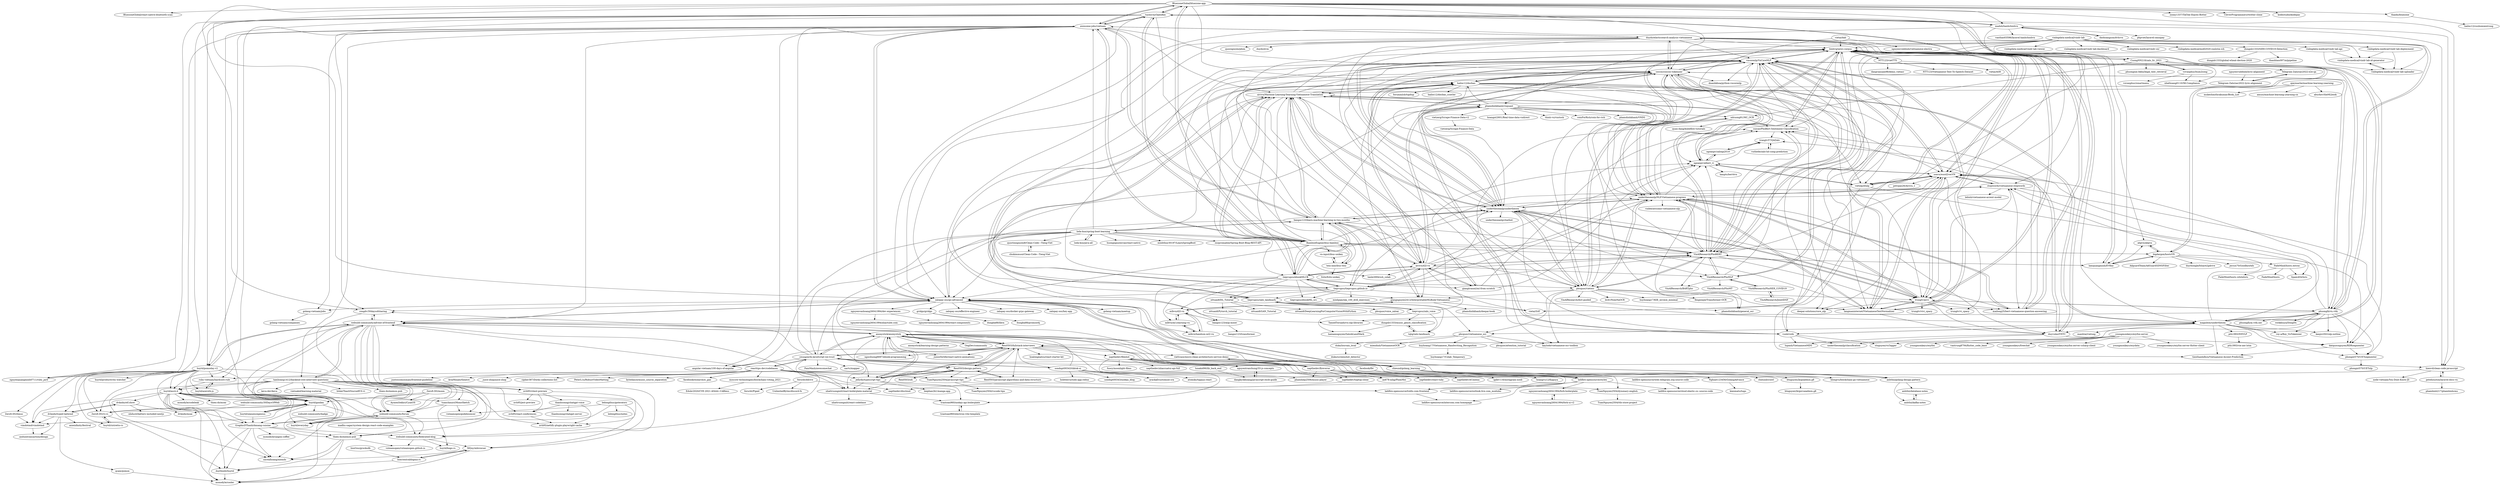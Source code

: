 digraph G {
"BluezoneGlobal/bluezone-app" -> "BluezoneGlobal/react-native-bluetooth-scan"
"BluezoneGlobal/bluezone-app" -> "tuyenvm/OpenKey"
"BluezoneGlobal/bluezone-app" -> "zoony1337/TikTok-Shares-Botter" ["e"=1]
"BluezoneGlobal/bluezone-app" -> "awesome-jobs/vietnam"
"BluezoneGlobal/bluezone-app" -> "coccoc/coccoc-tokenizer"
"BluezoneGlobal/bluezone-app" -> "CleverProgrammers/twitter-clone" ["e"=1]
"BluezoneGlobal/bluezone-app" -> "zalopay-oss/go-advanced"
"BluezoneGlobal/bluezone-app" -> "BambooEngine/ibus-bamboo"
"BluezoneGlobal/bluezone-app" -> "kodestudio/kodepas"
"BluezoneGlobal/bluezone-app" -> "madnh/hanhchinhvn"
"BluezoneGlobal/bluezone-app" -> "hienvd/clean-code-javascript"
"BluezoneGlobal/bluezone-app" -> "hailoc12/docbao"
"BluezoneGlobal/bluezone-app" -> "lamquangminh/EVKey"
"BluezoneGlobal/bluezone-app" -> "congdv/30daysofsharing"
"BluezoneGlobal/bluezone-app" -> "thaidn/bluezone"
"Ren0503/fullstack-interviews" -> "Ren0503/design-pattern"
"Ren0503/fullstack-interviews" -> "anonystick/anonystick"
"Ren0503/fullstack-interviews" -> "angular-vietnam/100-days-of-angular" ["e"=1]
"Ren0503/fullstack-interviews" -> "jellydn/typescript-tips"
"Ren0503/fullstack-interviews" -> "Ren0503/javascript-algorithms-and-data-structure"
"Ren0503/fullstack-interviews" -> "yeungon/In-JavaScript-we-trust"
"Ren0503/fullstack-interviews" -> "napthedev/filmhot"
"Ren0503/fullstack-interviews" -> "webuild-community/advent-of-frontend"
"Ren0503/fullstack-interviews" -> "ngocduong6697/ebook-programming"
"Ren0503/fullstack-interviews" -> "nguyentranchung/33-js-concepts"
"Ren0503/fullstack-interviews" -> "TuanNguyen2504/javascript-tips"
"Ren0503/fullstack-interviews" -> "napthedev/fireverse"
"Ren0503/fullstack-interviews" -> "viettranx/micro-clean-architecture-service-demo"
"Ren0503/fullstack-interviews" -> "hoalongnatsu/react-starter-kit"
"Ren0503/fullstack-interviews" -> "juniorforlife/react-native-animations" ["e"=1]
"awesome-jobs/vietnam" -> "zalopay-oss/go-advanced"
"awesome-jobs/vietnam" -> "golang-vietnam/jobs"
"awesome-jobs/vietnam" -> "ruby-vietnam/hardcore-rule"
"awesome-jobs/vietnam" -> "tamhoang1412/backend-swe-interview-questions"
"awesome-jobs/vietnam" -> "bangoc123/learn-machine-learning-in-two-months"
"awesome-jobs/vietnam" -> "tuyenvm/OpenKey"
"awesome-jobs/vietnam" -> "BambooEngine/ibus-bamboo"
"awesome-jobs/vietnam" -> "huytd/pomoday-v2"
"awesome-jobs/vietnam" -> "nguyenquangminh0711/ruby_jard" ["e"=1]
"awesome-jobs/vietnam" -> "aivivn/Machine-Learning-Yearning-Vietnamese-Translation"
"awesome-jobs/vietnam" -> "webuild-community/advent-of-frontend"
"awesome-jobs/vietnam" -> "angular-vietnam/100-days-of-angular" ["e"=1]
"awesome-jobs/vietnam" -> "coccoc/coccoc-tokenizer"
"awesome-jobs/vietnam" -> "BluezoneGlobal/bluezone-app"
"awesome-jobs/vietnam" -> "duydo/elasticsearch-analysis-vietnamese"
"dangkyokhoang/javascript-style-guide" -> "nguyentranchung/33-js-concepts"
"duydo/elasticsearch-analysis-vietnamese" -> "coccoc/coccoc-tokenizer"
"duydo/elasticsearch-analysis-vietnamese" -> "phuonglh/vn.vitk"
"duydo/elasticsearch-analysis-vietnamese" -> "vncorenlp/VnCoreNLP"
"duydo/elasticsearch-analysis-vietnamese" -> "TamedTornado/vn-nlp-libraries"
"duydo/elasticsearch-analysis-vietnamese" -> "vunb/vntk"
"duydo/elasticsearch-analysis-vietnamese" -> "quocnguyen/phim"
"duydo/elasticsearch-analysis-vietnamese" -> "undertheseanlp/underthesea"
"duydo/elasticsearch-analysis-vietnamese" -> "sonvx/word2vecVN"
"duydo/elasticsearch-analysis-vietnamese" -> "duydo/evm"
"duydo/elasticsearch-analysis-vietnamese" -> "magizbox/underthesea"
"duydo/elasticsearch-analysis-vietnamese" -> "zalopay-oss/go-advanced"
"duydo/elasticsearch-analysis-vietnamese" -> "stopwords/vietnamese-stopwords"
"duydo/elasticsearch-analysis-vietnamese" -> "awesome-jobs/vietnam"
"duydo/elasticsearch-analysis-vietnamese" -> "trungtv/pyvi"
"duydo/elasticsearch-analysis-vietnamese" -> "binhvq/news-corpus"
"nguyentranchung/33-js-concepts" -> "dangkyokhoang/javascript-style-guide"
"zalopay-oss/go-advanced" -> "anhthii/golang-design-pattern"
"zalopay-oss/go-advanced" -> "chieund/golang_learning"
"zalopay-oss/go-advanced" -> "awesome-jobs/vietnam"
"zalopay-oss/go-advanced" -> "zalopay-oss/effective-engineer"
"zalopay-oss/go-advanced" -> "viettranx/micro-clean-architecture-service-demo"
"zalopay-oss/go-advanced" -> "hlongvu/blockchain-go-vietnamese"
"zalopay-oss/go-advanced" -> "zalopay-oss/docker-grpc-gateway"
"zalopay-oss/go-advanced" -> "zalopay-oss/hey-app"
"zalopay-oss/go-advanced" -> "webuild-community/advent-of-frontend"
"zalopay-oss/go-advanced" -> "golang-vietnam/jobs"
"zalopay-oss/go-advanced" -> "congdv/30daysofsharing"
"zalopay-oss/go-advanced" -> "aivivn/Machine-Learning-Yearning-Vietnamese-Translation"
"zalopay-oss/go-advanced" -> "nguyenvanhoang26041994/dev-experiences"
"zalopay-oss/go-advanced" -> "gridgo/gridgo"
"zalopay-oss/go-advanced" -> "golang-vietnam/meetup"
"aivivn/Machine-Learning-Yearning-Vietnamese-Translation" -> "aivivn/d2l-vn"
"aivivn/Machine-Learning-Yearning-Vietnamese-Translation" -> "tiepvupsu/ebookMLCB"
"aivivn/Machine-Learning-Yearning-Vietnamese-Translation" -> "bangoc123/learn-machine-learning-in-two-months"
"aivivn/Machine-Learning-Yearning-Vietnamese-Translation" -> "undertheseanlp/underthesea"
"aivivn/Machine-Learning-Yearning-Vietnamese-Translation" -> "VinAIResearch/PhoBERT"
"aivivn/Machine-Learning-Yearning-Vietnamese-Translation" -> "giangtranml/ml-from-scratch"
"aivivn/Machine-Learning-Yearning-Vietnamese-Translation" -> "coccoc/coccoc-tokenizer"
"aivivn/Machine-Learning-Yearning-Vietnamese-Translation" -> "tiepvupsu/tiepvupsu.github.io"
"aivivn/Machine-Learning-Yearning-Vietnamese-Translation" -> "undertheseanlp/NLP-Vietnamese-progress"
"aivivn/Machine-Learning-Yearning-Vietnamese-Translation" -> "pbcquoc/vietocr"
"aivivn/Machine-Learning-Yearning-Vietnamese-Translation" -> "hailoc12/docbao"
"aivivn/Machine-Learning-Yearning-Vietnamese-Translation" -> "vncorenlp/VnCoreNLP"
"aivivn/Machine-Learning-Yearning-Vietnamese-Translation" -> "phamdinhkhanh/vnquant"
"aivivn/Machine-Learning-Yearning-Vietnamese-Translation" -> "tanle2694/ssh_colab"
"aivivn/Machine-Learning-Yearning-Vietnamese-Translation" -> "binhvq/news-corpus"
"youngmonkeys/ezyfox-server" -> "youngmonkeys/ezyfox-server-flutter-client"
"youngmonkeys/ezyfox-server" -> "youngmonkeys/ezyfox"
"youngmonkeys/ezyfox-server" -> "vantrung8794/flutter_code_base"
"youngmonkeys/ezyfox-server" -> "youngmonkeys/freechat"
"youngmonkeys/ezyfox-server" -> "youngmonkeys/ezyfox-server-csharp-client"
"youngmonkeys/ezyfox-server" -> "youngmonkeys/ezydata"
"youngmonkeys/ezyfox-server" -> "Ren0503/fullstack-interviews"
"chieund/golang_learning" -> "zalopay-oss/go-advanced"
"chieund/golang_learning" -> "viettranx/micro-clean-architecture-service-demo"
"chieund/golang_learning" -> "Nghiait123456/GolangAdvance"
"chieund/golang_learning" -> "btnguyen2k/goadmin.g8"
"chieund/golang_learning" -> "chieund/crawl"
"chieund/golang_learning" -> "anhthii/golang-design-pattern"
"chieund/golang_learning" -> "hlongvu/blockchain-go-vietnamese"
"gridgo/gridgo" -> "dungba88/libra"
"gridgo/gridgo" -> "dungba88/promise4j"
"thaidn/bluezone" -> "hailoc12/cuuhomientrung"
"viettranx/micro-clean-architecture-service-demo" -> "Nghiait123456/GolangAdvance"
"viettranx/micro-clean-architecture-service-demo" -> "chieund/golang_learning"
"viettranx/micro-clean-architecture-service-demo" -> "zalopay-oss/go-advanced"
"sondnpt00343/tiktok-ui" -> "sondnpt00343/nodejs_blog"
"sondnpt00343/tiktok-ui" -> "yeungon/In-JavaScript-we-trust"
"sondnpt00343/tiktok-ui" -> "Ren0503/fullstack-interviews"
"sondnpt00343/tiktok-ui" -> "arackaf/customize-cra" ["e"=1]
"sondnpt00343/tiktok-ui" -> "anonystick/anonystick"
"sondnpt00343/tiktok-ui" -> "atomiks/tippyjs-react" ["e"=1]
"sondnpt00343/tiktok-ui" -> "phamhiep2506/music-player"
"sondnpt00343/tiktok-ui" -> "holetexvn/todo-app-redux"
"BambooEngine/ibus-bamboo" -> "teni-ime/ibus-teni"
"BambooEngine/ibus-bamboo" -> "tuyenvm/OpenKey"
"BambooEngine/ibus-bamboo" -> "vn-input/ibus-unikey"
"BambooEngine/ibus-bamboo" -> "undertheseanlp/underthesea"
"BambooEngine/ibus-bamboo" -> "awesome-jobs/vietnam"
"BambooEngine/ibus-bamboo" -> "tiepvupsu/ebookMLCB"
"BambooEngine/ibus-bamboo" -> "lamquangminh/EVKey"
"BambooEngine/ibus-bamboo" -> "VinAIResearch/PhoBERT"
"BambooEngine/ibus-bamboo" -> "aivivn/Machine-Learning-Yearning-Vietnamese-Translation"
"BambooEngine/ibus-bamboo" -> "bangoc123/learn-machine-learning-in-two-months"
"BambooEngine/ibus-bamboo" -> "vncorenlp/VnCoreNLP"
"BambooEngine/ibus-bamboo" -> "zalopay-oss/go-advanced"
"BambooEngine/ibus-bamboo" -> "BluezoneGlobal/bluezone-app"
"BambooEngine/ibus-bamboo" -> "coccoc/coccoc-tokenizer"
"BambooEngine/ibus-bamboo" -> "bigdargon/hostsVN"
"trantoan960/nodejs-api-boilerplate" -> "trantoan960/electron-vite-template"
"huytd/ascii-d" -> "webuild-community/federated-blog"
"huytd/ascii-d" -> "duythinht/huytd"
"huytd/ascii-d" -> "huytd/goxkey"
"huytd/ascii-d" -> "thien-do/memos-pub"
"huytd/ascii-d" -> "GraphicDThanh/danang-cuisine"
"huytd/ascii-d" -> "webuild-community/forum"
"huytd/ascii-d" -> "monodyle/cooler"
"huytd/ascii-d" -> "huytd/everyday"
"huytd/ascii-d" -> "tuanchauict/MonoSketch"
"huytd/ascii-d" -> "vimdotmd/vimdotmd"
"huytd/ascii-d" -> "monodyle/codeleak"
"huytd/ascii-d" -> "thien-do/moai"
"huytd/ascii-d" -> "unrealhoang/memds"
"huytd/ascii-d" -> "huytd/sequencegenius"
"huytd/ascii-d" -> "dvkndn/otf.show"
"reacttips-dev/codebases" -> "moscow-technologies/blockchain-voting_2021"
"reacttips-dev/codebases" -> "nhattruongniit/react-boilerplate-material"
"reacttips-dev/codebases" -> "juntossomosmais/frontend-guideline" ["e"=1]
"reacttips-dev/codebases" -> "AriaMinaei/theatre" ["e"=1]
"reacttips-dev/codebases" -> "bytedance/music_source_separation" ["e"=1]
"reacttips-dev/codebases" -> "facebookresearch/ic_gan" ["e"=1]
"reacttips-dev/codebases" -> "ladifire-opensource/stylex"
"reacttips-dev/codebases" -> "juice-shop/juice-shop" ["e"=1]
"reacttips-dev/codebases" -> "cipher387/Dorks-collections-list" ["e"=1]
"reacttips-dev/codebases" -> "ladifire-opensource/trello.com-frontend"
"reacttips-dev/codebases" -> "webuild-community/advent-of-frontend"
"reacttips-dev/codebases" -> "PeterL1n/RobustVideoMatting" ["e"=1]
"reacttips-dev/codebases" -> "jellydn/typescript-tips"
"reacttips-dev/codebases" -> "TuanNguyen2504/javascript-tips"
"reacttips-dev/codebases" -> "yeungon/In-JavaScript-we-trust"
"tamhoang1412/backend-swe-interview-questions" -> "webuild-community/forum"
"tamhoang1412/backend-swe-interview-questions" -> "GraphicDThanh/danang-cuisine"
"tamhoang1412/backend-swe-interview-questions" -> "huytd/ascii-d"
"tamhoang1412/backend-swe-interview-questions" -> "webuild-community/advent-of-frontend"
"tamhoang1412/backend-swe-interview-questions" -> "nvh95/react-conferences"
"tamhoang1412/backend-swe-interview-questions" -> "keva-dev/keva"
"tamhoang1412/backend-swe-interview-questions" -> "vnteamopen/godebouncer"
"tamhoang1412/backend-swe-interview-questions" -> "vietnakid/learning-material"
"tamhoang1412/backend-swe-interview-questions" -> "nvh95/vitest-preview"
"tamhoang1412/backend-swe-interview-questions" -> "webuild-community/federated-blog"
"tamhoang1412/backend-swe-interview-questions" -> "nvh95/netlify-plugin-playwright-cache"
"tamhoang1412/backend-swe-interview-questions" -> "unrealhoang/memds"
"tamhoang1412/backend-swe-interview-questions" -> "huytd/goxkey"
"tamhoang1412/backend-swe-interview-questions" -> "htdat/TeachYourselfCS-vi"
"tamhoang1412/backend-swe-interview-questions" -> "thien-do/memos.pub"
"facebook/fbt" -> "ladifire-opensource/stylex"
"huytd/pomoday-v2" -> "huytd/ascii-d"
"huytd/pomoday-v2" -> "dvkndn/typed-tailwind"
"huytd/pomoday-v2" -> "ZeroX-DG/vi-rs"
"huytd/pomoday-v2" -> "vimdotmd/vimdotmd"
"huytd/pomoday-v2" -> "huytd/goxkey"
"huytd/pomoday-v2" -> "huytd/ristretto-rs"
"huytd/pomoday-v2" -> "webuild-community/forum"
"huytd/pomoday-v2" -> "huytd/productivity-watcher"
"huytd/pomoday-v2" -> "webuild-community/advent-of-frontend"
"huytd/pomoday-v2" -> "huytd/azeroth-js"
"huytd/pomoday-v2" -> "nguyenquangminh0711/ruby_jard" ["e"=1]
"huytd/pomoday-v2" -> "ruby-vietnam/hardcore-rule"
"huytd/pomoday-v2" -> "ZeroX-DG/limus"
"huytd/pomoday-v2" -> "GraphicDThanh/danang-cuisine"
"huytd/pomoday-v2" -> "huytd/everyday"
"ZeroX-DG/moon" -> "huytd/goxkey"
"ZeroX-DG/moon" -> "MQuy/mbrowser"
"ZeroX-DG/moon" -> "webuild-community/forum"
"ZeroX-DG/moon" -> "AymenSekhri/CyanOS"
"nguyenvanhoang26041994/dev-experiences" -> "nguyenvanhoang26041994/nhactube.com"
"nguyenvanhoang26041994/dev-experiences" -> "nguyenvanhoang26041994/react-components"
"loda-kun/spring-boot-learning" -> "loda-kun/java-all"
"loda-kun/spring-boot-learning" -> "angular-vietnam/100-days-of-angular" ["e"=1]
"loda-kun/spring-boot-learning" -> "zalopay-oss/go-advanced"
"loda-kun/spring-boot-learning" -> "Ren0503/fullstack-interviews"
"loda-kun/spring-boot-learning" -> "bangoc123/learn-machine-learning-in-two-months"
"loda-kun/spring-boot-learning" -> "BambooEngine/ibus-bamboo"
"loda-kun/spring-boot-learning" -> "yeungon/In-JavaScript-we-trust"
"loda-kun/spring-boot-learning" -> "Ren0503/design-pattern"
"loda-kun/spring-boot-learning" -> "awesome-jobs/vietnam"
"loda-kun/spring-boot-learning" -> "tiepvupsu/ebookMLCB"
"loda-kun/spring-boot-learning" -> "huongnguyenvan/react-native"
"loda-kun/spring-boot-learning" -> "minhthuy30197/LearnSpringBoot"
"loda-kun/spring-boot-learning" -> "quoctinnguyen8/Clean-Code---Tieng-Viet"
"loda-kun/spring-boot-learning" -> "osopromadze/Spring-Boot-Blog-REST-API" ["e"=1]
"loda-kun/spring-boot-learning" -> "aivivn/Machine-Learning-Yearning-Vietnamese-Translation"
"linxGnu/grocksdb" -> "line/centraldogma-rs"
"napthedev/toptop-clone" -> "napthedev/discloud"
"ZeroX-DG/vi-rs" -> "huytd/goxkey"
"ZeroX-DG/vi-rs" -> "huytd/ristretto-rs"
"ZeroX-DG/vi-rs" -> "duythinht/huytd"
"VinAIResearch/PhoBERT" -> "vncorenlp/VnCoreNLP"
"VinAIResearch/PhoBERT" -> "binhvq/news-corpus"
"VinAIResearch/PhoBERT" -> "undertheseanlp/underthesea"
"VinAIResearch/PhoBERT" -> "undertheseanlp/NLP-Vietnamese-progress"
"VinAIResearch/PhoBERT" -> "VinAIResearch/PhoNLP"
"VinAIResearch/PhoBERT" -> "suicao/PhoBert-Sentiment-Classification"
"VinAIResearch/PhoBERT" -> "ngoanpv/albert_vi"
"VinAIResearch/PhoBERT" -> "pbcquoc/vietocr"
"VinAIResearch/PhoBERT" -> "trungtv/pyvi"
"VinAIResearch/PhoBERT" -> "sonvx/word2vecVN"
"VinAIResearch/PhoBERT" -> "aivivn/d2l-vn"
"VinAIResearch/PhoBERT" -> "VinAIResearch/BARTpho"
"VinAIResearch/PhoBERT" -> "mailong25/bert-vietnamese-question-answering"
"VinAIResearch/PhoBERT" -> "aivivn/Machine-Learning-Yearning-Vietnamese-Translation"
"VinAIResearch/PhoBERT" -> "coccoc/coccoc-tokenizer"
"TuanNguyen2504/dynonary-english" -> "TuanNguyen2504/ttb-store-project"
"VinAIResearch/PhoNLP" -> "VinAIResearch/PhoMT"
"VinAIResearch/PhoNLP" -> "VinAIResearch/PhoNER_COVID19"
"VinAIResearch/PhoNLP" -> "VinAIResearch/PhoBERT"
"VinAIResearch/PhoNLP" -> "suicao/PhoBert-Sentiment-Classification"
"VinAIResearch/PhoNLP" -> "VinAIResearch/BARTpho"
"VinAIResearch/PhoNLP" -> "vncorenlp/VnCoreNLP"
"nvh95/vitest-preview" -> "nvh95/react-conferences"
"nvh95/vitest-preview" -> "nvh95/netlify-plugin-playwright-cache"
"nvh95/vitest-preview" -> "nvh95/jest-preview" ["e"=1]
"nvh95/vitest-preview" -> "thanhsonng/chatgpt-voice"
"VinAIResearch/JointIDSF" -> "VinAIResearch/PhoNER_COVID19"
"stopwords/vietnamese-stopwords" -> "sonvx/word2vecVN"
"stopwords/vietnamese-stopwords" -> "suicao/PhoBert-Sentiment-Classification"
"stopwords/vietnamese-stopwords" -> "undertheseanlp/NLP-Vietnamese-progress"
"stopwords/vietnamese-stopwords" -> "phongnt570/UETsegmenter"
"stopwords/vietnamese-stopwords" -> "lebinh/vietnamese-accent-model"
"stopwords/vietnamese-stopwords" -> "mailong25/bert-vietnamese-question-answering"
"yeungon/In-JavaScript-we-trust" -> "angular-vietnam/100-days-of-angular" ["e"=1]
"yeungon/In-JavaScript-we-trust" -> "Ren0503/fullstack-interviews"
"yeungon/In-JavaScript-we-trust" -> "anonystick/anonystick"
"yeungon/In-JavaScript-we-trust" -> "sondnpt00343/tiktok-ui"
"yeungon/In-JavaScript-we-trust" -> "reacttips-dev/codebases"
"yeungon/In-JavaScript-we-trust" -> "Ren0503/design-pattern"
"yeungon/In-JavaScript-we-trust" -> "nguyentranchung/33-js-concepts"
"yeungon/In-JavaScript-we-trust" -> "awesome-jobs/vietnam"
"yeungon/In-JavaScript-we-trust" -> "nhattruongniit/react-boilerplate-material"
"yeungon/In-JavaScript-we-trust" -> "jellydn/typescript-tips"
"yeungon/In-JavaScript-we-trust" -> "zalopay-oss/go-advanced"
"yeungon/In-JavaScript-we-trust" -> "hienvd/clean-code-javascript"
"yeungon/In-JavaScript-we-trust" -> "webuild-community/advent-of-frontend"
"yeungon/In-JavaScript-we-trust" -> "FamManh/awesomechat"
"yeungon/In-JavaScript-we-trust" -> "nartc/mapper" ["e"=1]
"tuyenvm/OpenKey" -> "lamquangminh/EVKey"
"tuyenvm/OpenKey" -> "BambooEngine/ibus-bamboo"
"tuyenvm/OpenKey" -> "ZeroX-DG/vi-rs"
"tuyenvm/OpenKey" -> "bigdargon/hostsVN"
"tuyenvm/OpenKey" -> "teni-ime/ibus-teni"
"tuyenvm/OpenKey" -> "awesome-jobs/vietnam"
"tuyenvm/OpenKey" -> "huytd/pomoday-v2"
"tuyenvm/OpenKey" -> "zalopay-oss/go-advanced"
"tuyenvm/OpenKey" -> "BluezoneGlobal/bluezone-app"
"tuyenvm/OpenKey" -> "huytd/goxkey"
"tuyenvm/OpenKey" -> "hienvd/clean-code-javascript"
"tuyenvm/OpenKey" -> "congdv/30daysofsharing"
"tuyenvm/OpenKey" -> "madnh/hanhchinhvn"
"tuyenvm/OpenKey" -> "nguyenquangminh0711/ruby_jard" ["e"=1]
"tuyenvm/OpenKey" -> "abpvn/abpvn"
"undertheseanlp/NLP-Vietnamese-progress" -> "binhvq/news-corpus"
"undertheseanlp/NLP-Vietnamese-progress" -> "undertheseanlp/underthesea"
"undertheseanlp/NLP-Vietnamese-progress" -> "VinAIResearch/PhoBERT"
"undertheseanlp/NLP-Vietnamese-progress" -> "langmaninternet/VietnameseTextNormalizer"
"undertheseanlp/NLP-Vietnamese-progress" -> "vncorenlp/VnCoreNLP"
"undertheseanlp/NLP-Vietnamese-progress" -> "mailong25/bert-vietnamese-question-answering"
"undertheseanlp/NLP-Vietnamese-progress" -> "duyvuleo/VNTC"
"undertheseanlp/NLP-Vietnamese-progress" -> "stopwords/vietnamese-stopwords"
"undertheseanlp/NLP-Vietnamese-progress" -> "trungtv/pyvi"
"undertheseanlp/NLP-Vietnamese-progress" -> "ngoanpv/albert_vi"
"undertheseanlp/NLP-Vietnamese-progress" -> "coccoc/coccoc-tokenizer"
"undertheseanlp/NLP-Vietnamese-progress" -> "pbcquoc/vietocr"
"undertheseanlp/NLP-Vietnamese-progress" -> "suicao/PhoBert-Sentiment-Classification"
"undertheseanlp/NLP-Vietnamese-progress" -> "vndee/awsome-vietnamese-nlp"
"undertheseanlp/NLP-Vietnamese-progress" -> "sonvx/word2vecVN"
"undertheseanlp/underthesea" -> "vncorenlp/VnCoreNLP"
"undertheseanlp/underthesea" -> "VinAIResearch/PhoBERT"
"undertheseanlp/underthesea" -> "undertheseanlp/NLP-Vietnamese-progress"
"undertheseanlp/underthesea" -> "binhvq/news-corpus"
"undertheseanlp/underthesea" -> "trungtv/pyvi"
"undertheseanlp/underthesea" -> "coccoc/coccoc-tokenizer"
"undertheseanlp/underthesea" -> "aivivn/Machine-Learning-Yearning-Vietnamese-Translation"
"undertheseanlp/underthesea" -> "stopwords/vietnamese-stopwords"
"undertheseanlp/underthesea" -> "pbcquoc/vietocr"
"undertheseanlp/underthesea" -> "VinAIResearch/PhoNLP"
"undertheseanlp/underthesea" -> "undertheseanlp/chatbot"
"undertheseanlp/underthesea" -> "langmaninternet/VietnameseTextNormalizer"
"undertheseanlp/underthesea" -> "mailong25/bert-vietnamese-question-answering"
"undertheseanlp/underthesea" -> "bangoc123/learn-machine-learning-in-two-months"
"undertheseanlp/underthesea" -> "vunb/vntk"
"Ren0503/design-pattern" -> "Ren0503/javascript-algorithms-and-data-structure"
"Ren0503/design-pattern" -> "Ren0503/fullstack-interviews"
"Ren0503/design-pattern" -> "jellydn/typescript-tips"
"Ren0503/design-pattern" -> "Ren0503/sdi"
"Ren0503/design-pattern" -> "TuanNguyen2504/javascript-tips"
"Ren0503/design-pattern" -> "nhattruongniit/react-boilerplate-material"
"TuanNguyen2504/javascript-tips" -> "TuanNguyen2504/vscode-tips"
"TuanNguyen2504/javascript-tips" -> "TuanNguyen2504/dynonary-english"
"aivivn/d2l-vn" -> "aivivn/Machine-Learning-Yearning-Vietnamese-Translation"
"aivivn/d2l-vn" -> "tiepvupsu/ebookMLCB"
"aivivn/d2l-vn" -> "VinAIResearch/PhoBERT"
"aivivn/d2l-vn" -> "hailoc12/docbao"
"aivivn/d2l-vn" -> "vncorenlp/VnCoreNLP"
"aivivn/d2l-vn" -> "vietai/SAT"
"aivivn/d2l-vn" -> "undertheseanlp/NLP-Vietnamese-progress"
"aivivn/d2l-vn" -> "giangtranml/ml-from-scratch"
"aivivn/d2l-vn" -> "bangoc123/learn-machine-learning-in-two-months"
"aivivn/d2l-vn" -> "tanle2694/ssh_colab"
"aivivn/d2l-vn" -> "tiepvupsu/tiepvupsu.github.io"
"aivivn/d2l-vn" -> "phamdinhkhanh/vnquant"
"aivivn/d2l-vn" -> "ngoanpv/albert_vi"
"aivivn/d2l-vn" -> "VinAIResearch/PhoNLP"
"aivivn/d2l-vn" -> "giangnguyen2412/InterpretableMLBook-Vietnamese"
"bangoc123/learn-machine-learning-in-two-months" -> "tiepvupsu/ebookMLCB"
"bangoc123/learn-machine-learning-in-two-months" -> "aivivn/Machine-Learning-Yearning-Vietnamese-Translation"
"bangoc123/learn-machine-learning-in-two-months" -> "undertheseanlp/underthesea"
"bangoc123/learn-machine-learning-in-two-months" -> "aivivn/d2l-vn"
"bangoc123/learn-machine-learning-in-two-months" -> "tiepvupsu/tiepvupsu.github.io"
"bangoc123/learn-machine-learning-in-two-months" -> "VinAIResearch/PhoBERT"
"bangoc123/learn-machine-learning-in-two-months" -> "awesome-jobs/vietnam"
"bangoc123/learn-machine-learning-in-two-months" -> "vncorenlp/VnCoreNLP"
"bangoc123/learn-machine-learning-in-two-months" -> "pbcquoc/vietocr"
"bangoc123/learn-machine-learning-in-two-months" -> "undertheseanlp/NLP-Vietnamese-progress"
"bangoc123/learn-machine-learning-in-two-months" -> "phamdinhkhanh/vnquant"
"bangoc123/learn-machine-learning-in-two-months" -> "zalopay-oss/go-advanced"
"bangoc123/learn-machine-learning-in-two-months" -> "BambooEngine/ibus-bamboo"
"bangoc123/learn-machine-learning-in-two-months" -> "coccoc/coccoc-tokenizer"
"bangoc123/learn-machine-learning-in-two-months" -> "loda-kun/spring-boot-learning"
"huytd/azeroth-js" -> "ruby-vietnam/hardcore-rule"
"lamquangminh/EVKey" -> "tuyenvm/OpenKey"
"lamquangminh/EVKey" -> "bigdargon/hostsVN"
"lamquangminh/EVKey" -> "abpvn/abpvn"
"vn-input/ibus-unikey" -> "teni-ime/ibus-teni"
"phamdinhkhanh/vnquant" -> "hoangnt2601/Real-time-data-vndirect"
"phamdinhkhanh/vnquant" -> "thinh-vu/vnstock"
"phamdinhkhanh/vnquant" -> "coinForRich/coin-for-rich"
"phamdinhkhanh/vnquant" -> "aivivn/d2l-vn"
"phamdinhkhanh/vnquant" -> "bangoc123/mlp-mixer"
"phamdinhkhanh/vnquant" -> "aivivn/Machine-Learning-Yearning-Vietnamese-Translation"
"phamdinhkhanh/vnquant" -> "phamdinhkhanh/VNDS"
"phamdinhkhanh/vnquant" -> "VinAIResearch/PhoBERT"
"phamdinhkhanh/vnquant" -> "vncorenlp/VnCoreNLP"
"phamdinhkhanh/vnquant" -> "undertheseanlp/underthesea"
"phamdinhkhanh/vnquant" -> "phamdinhkhanh/general_ocr"
"phamdinhkhanh/vnquant" -> "pbcquoc/vietocr"
"phamdinhkhanh/vnquant" -> "ndcuong91/MC_OCR"
"phamdinhkhanh/vnquant" -> "hailoc12/docbao"
"phamdinhkhanh/vnquant" -> "vietzerg/Scrape-Finance-Data-v2"
"golang-vietnam/jobs" -> "golang-vietnam/companies"
"webuild-community/advent-of-frontend" -> "congdv/30daysofsharing"
"webuild-community/advent-of-frontend" -> "GraphicDThanh/danang-cuisine"
"webuild-community/advent-of-frontend" -> "huytd/goxkey"
"webuild-community/advent-of-frontend" -> "tamhoang1412/backend-swe-interview-questions"
"webuild-community/advent-of-frontend" -> "huytd/ascii-d"
"webuild-community/advent-of-frontend" -> "webuild-community/forum"
"webuild-community/advent-of-frontend" -> "webuild-community/federated-blog"
"webuild-community/advent-of-frontend" -> "huytd/everyday"
"webuild-community/advent-of-frontend" -> "anonystick/anonystick"
"webuild-community/advent-of-frontend" -> "nvh95/vitest-preview"
"webuild-community/advent-of-frontend" -> "thien-do/memos-pub"
"webuild-community/advent-of-frontend" -> "huytd/pomoday-v2"
"webuild-community/advent-of-frontend" -> "tuanchauict/MonoSketch"
"webuild-community/advent-of-frontend" -> "zalopay-oss/go-advanced"
"webuild-community/advent-of-frontend" -> "ladifire-opensource/stylex"
"madnh/hanhchinhvn" -> "daohoangson/dvhcvn"
"madnh/hanhchinhvn" -> "zalopay-oss/go-advanced"
"madnh/hanhchinhvn" -> "phpviet/laravel-omnipay" ["e"=1]
"madnh/hanhchinhvn" -> "vanthao03596/laravel-hanhchinhvn"
"madnh/hanhchinhvn" -> "hienvd/clean-code-javascript"
"madnh/hanhchinhvn" -> "tuyenvm/OpenKey"
"madnh/hanhchinhvn" -> "vunb/vntk"
"pbcquoc/vietnamese_ocr" -> "dukn/louvain_local"
"pbcquoc/vietnamese_ocr" -> "miendinh/VietnameseOCR"
"pbcquoc/vietnamese_ocr" -> "kaylode/vietnamese-ocr-toolbox"
"pbcquoc/vietnamese_ocr" -> "huyhoang17/Vietnamese_Handwriting_Recognition"
"pbcquoc/vietnamese_ocr" -> "pbcquoc/attention_tutorial"
"napthedev/filmhot" -> "an678-mhg/PhimMoi"
"napthedev/filmhot" -> "napthedev/fireverse"
"napthedev/filmhot" -> "napthedev/react-tuby"
"napthedev/filmhot" -> "napthedev/eCinema"
"napthedev/filmhot" -> "fuocy/moonlight-films"
"napthedev/filmhot" -> "napthedev/nhaccuatui-api-full"
"napthedev/filmhot" -> "napthedev/toptop-clone"
"napthedev/filmhot" -> "hoangvu12/Kaguya" ["e"=1]
"CuongNN218/zalo_ltr_2021" -> "vovanphuc/hum2song"
"CuongNN218/zalo_ltr_2021" -> "nhathoang0110/5K-Compliance"
"CuongNN218/zalo_ltr_2021" -> "phuongnm-bkhn/legal_text_retrieval"
"CuongNN218/zalo_ltr_2021" -> "ndcuong91/MC_OCR"
"CuongNN218/zalo_ltr_2021" -> "Telegram-Zalo/zac2022-e2e-qa"
"CuongNN218/zalo_ltr_2021" -> "binhvq/news-corpus"
"bangoc123/mlp-mixer" -> "bangoc123/transformer"
"hailoc12/docbao" -> "vncorenlp/VnCoreNLP"
"hailoc12/docbao" -> "forummlcb/topdup"
"hailoc12/docbao" -> "hailoc12/docbao_crawler"
"hailoc12/docbao" -> "coccoc/coccoc-tokenizer"
"hailoc12/docbao" -> "aivivn/d2l-vn"
"hailoc12/docbao" -> "sonvx/word2vecVN"
"hailoc12/docbao" -> "tiepvupsu/zalo_landmark"
"hailoc12/docbao" -> "trungtv/pyvi"
"hailoc12/docbao" -> "undertheseanlp/NLP-Vietnamese-progress"
"hailoc12/docbao" -> "aivivn/Machine-Learning-Yearning-Vietnamese-Translation"
"hailoc12/docbao" -> "undertheseanlp/underthesea"
"hailoc12/docbao" -> "pbcquoc/vietocr"
"hailoc12/docbao" -> "vietnlp/etnlp"
"hailoc12/docbao" -> "deepai-solutions/core_nlp"
"hailoc12/docbao" -> "giangnguyen2412/InterpretableMLBook-Vietnamese"
"langmaninternet/VietnameseTextNormalizer" -> "binhvq/news-corpus"
"langmaninternet/VietnameseTextNormalizer" -> "undertheseanlp/NLP-Vietnamese-progress"
"langmaninternet/VietnameseTextNormalizer" -> "sonvx/word2vecVN"
"langmaninternet/VietnameseTextNormalizer" -> "trungtv/pyvi"
"langmaninternet/VietnameseTextNormalizer" -> "duyvuleo/VNTC"
"langmaninternet/VietnameseTextNormalizer" -> "vncorenlp/VnCoreNLP"
"mlbvn/handson-ml2-vn" -> "mlbvn/ml-yearning-vn"
"mlbvn/handson-ml2-vn" -> "mlbvn/d2l-vn"
"ndcuong91/MC_OCR" -> "quan-dang/kubeflow-tutorials"
"ndcuong91/MC_OCR" -> "kaylode/vietnamese-ocr-toolbox"
"ndcuong91/MC_OCR" -> "phamdinhkhanh/general_ocr"
"ndcuong91/MC_OCR" -> "suicao/PhoBert-Sentiment-Classification"
"ngocduong6697/ebook-programming" -> "anonystick/anonystick"
"pbcquoc/vietocr" -> "ndcuong91/MC_OCR"
"pbcquoc/vietocr" -> "binhvq/news-corpus"
"pbcquoc/vietocr" -> "VinAIResearch/dict-guided"
"pbcquoc/vietocr" -> "VinAIResearch/PhoBERT"
"pbcquoc/vietocr" -> "vncorenlp/VnCoreNLP"
"pbcquoc/vietocr" -> "undertheseanlp/NLP-Vietnamese-progress"
"pbcquoc/vietocr" -> "pbcquoc/vietnamese_ocr"
"pbcquoc/vietocr" -> "langmaninternet/VietnameseTextNormalizer"
"pbcquoc/vietocr" -> "kaylode/vietnamese-ocr-toolbox"
"pbcquoc/vietocr" -> "ds4v/NomNaOCR"
"pbcquoc/vietocr" -> "undertheseanlp/underthesea"
"pbcquoc/vietocr" -> "huyhoang17/KIE_invoice_minimal"
"pbcquoc/vietocr" -> "giangnguyen2412/InterpretableMLBook-Vietnamese"
"pbcquoc/vietocr" -> "trungtv/pyvi"
"pbcquoc/vietocr" -> "fengxinjie/Transformer-OCR" ["e"=1]
"tiepvupsu/ebookMLCB" -> "aivivn/Machine-Learning-Yearning-Vietnamese-Translation"
"tiepvupsu/ebookMLCB" -> "aivivn/d2l-vn"
"tiepvupsu/ebookMLCB" -> "bangoc123/learn-machine-learning-in-two-months"
"tiepvupsu/ebookMLCB" -> "tiepvupsu/tiepvupsu.github.io"
"tiepvupsu/ebookMLCB" -> "VinAIResearch/PhoBERT"
"tiepvupsu/ebookMLCB" -> "nttuan8/DL_Tutorial"
"tiepvupsu/ebookMLCB" -> "undertheseanlp/underthesea"
"tiepvupsu/ebookMLCB" -> "pbcquoc/vietocr"
"tiepvupsu/ebookMLCB" -> "mlbvn/d2l-vn"
"tiepvupsu/ebookMLCB" -> "tiepvupsu/ebookML_src"
"tiepvupsu/ebookMLCB" -> "mlbvn/handson-ml2-vn"
"tiepvupsu/ebookMLCB" -> "vncorenlp/VnCoreNLP"
"tiepvupsu/ebookMLCB" -> "giangnguyen2412/InterpretableMLBook-Vietnamese"
"tiepvupsu/ebookMLCB" -> "mlbvn/ml-yearning-vn"
"tiepvupsu/ebookMLCB" -> "giangtranml/ml-from-scratch"
"trungtv/pyvi" -> "vncorenlp/VnCoreNLP"
"trungtv/pyvi" -> "trungtv/vi_spacy"
"trungtv/pyvi" -> "undertheseanlp/underthesea"
"trungtv/pyvi" -> "langmaninternet/VietnameseTextNormalizer"
"trungtv/pyvi" -> "phuonglh/vn.vitk"
"trungtv/pyvi" -> "binhvq/news-corpus"
"trungtv/pyvi" -> "duyvuleo/VNTC"
"trungtv/pyvi" -> "trungtv/vivi_spacy"
"trungtv/pyvi" -> "undertheseanlp/NLP-Vietnamese-progress"
"trungtv/pyvi" -> "VinAIResearch/PhoBERT"
"trungtv/pyvi" -> "deepai-solutions/core_nlp"
"trungtv/pyvi" -> "mailong25/bert-vietnamese-question-answering"
"trungtv/pyvi" -> "stopwords/vietnamese-stopwords"
"vncorenlp/VnCoreNLP" -> "VinAIResearch/PhoBERT"
"vncorenlp/VnCoreNLP" -> "undertheseanlp/underthesea"
"vncorenlp/VnCoreNLP" -> "undertheseanlp/NLP-Vietnamese-progress"
"vncorenlp/VnCoreNLP" -> "dnanhkhoa/python-vncorenlp"
"vncorenlp/VnCoreNLP" -> "datquocnguyen/RDRsegmenter"
"vncorenlp/VnCoreNLP" -> "trungtv/pyvi"
"vncorenlp/VnCoreNLP" -> "coccoc/coccoc-tokenizer"
"vncorenlp/VnCoreNLP" -> "binhvq/news-corpus"
"vncorenlp/VnCoreNLP" -> "phuonglh/vn.vitk"
"vncorenlp/VnCoreNLP" -> "VinAIResearch/PhoNLP"
"vncorenlp/VnCoreNLP" -> "sonvx/word2vecVN"
"vncorenlp/VnCoreNLP" -> "magizbox/underthesea"
"vncorenlp/VnCoreNLP" -> "suicao/PhoBert-Sentiment-Classification"
"vncorenlp/VnCoreNLP" -> "langmaninternet/VietnameseTextNormalizer"
"vncorenlp/VnCoreNLP" -> "hailoc12/docbao"
"Telegram-Zalo/zac2022-e2e-qa" -> "Telegram-Zalo/zac2022-lyric-alignment"
"VinAIResearch/dict-guided" -> "phamdinhkhanh/general_ocr"
"suicao/PhoBert-Sentiment-Classification" -> "trangtv57/QAZalo"
"trangtv57/QAZalo" -> "ngoanpv/zaloqa2019"
"trangtv57/QAZalo" -> "vuthede/zalo-hit-song-prediction"
"vovanphuc/hum2song" -> "CuongNN218/zalo_ltr_2021"
"vovanphuc/hum2song" -> "nhathoang0110/5K-Compliance"
"vovanphuc/hum2song" -> "vovanphuc/smartmenu"
"madhu-sagar/system-design-react-code-examples" -> "thien-do/memos-pub"
"dungnb1333/SIIM-COVID19-Detection" -> "vietai/SAT"
"dungnb1333/SIIM-COVID19-Detection" -> "thanhhau097/mlpipeline"
"dungnb1333/SIIM-COVID19-Detection" -> "dungnb1333/global-wheat-dection-2020"
"quoctinnguyen8/Clean-Code---Tieng-Viet" -> "chukimmuoi/Clean-Code---Tieng-Viet"
"mlbvn/ml-yearning-vn" -> "mlbvn/d2l-vn"
"mlbvn/ml-yearning-vn" -> "mlbvn/handson-ml2-vn"
"nttuan8/DL_Tutorial" -> "nttuan8/GAN_Tutorial"
"nttuan8/DL_Tutorial" -> "nttuan8/DeepLearningForComputerVisionWithPython"
"nttuan8/DL_Tutorial" -> "nttuan8/Pytorch_tutorial"
"tiepvupsu/tiepvupsu.github.io" -> "tiepvupsu/ebookMLCB"
"tiepvupsu/tiepvupsu.github.io" -> "aivivn/d2l-vn"
"tiepvupsu/tiepvupsu.github.io" -> "aivivn/Machine-Learning-Yearning-Vietnamese-Translation"
"tiepvupsu/tiepvupsu.github.io" -> "tiepvupsu/zalo_landmark"
"tiepvupsu/tiepvupsu.github.io" -> "tiepvupsu/ebookML_src"
"tiepvupsu/tiepvupsu.github.io" -> "bangoc123/learn-machine-learning-in-two-months"
"tiepvupsu/tiepvupsu.github.io" -> "VinAIResearch/PhoBERT"
"tiepvupsu/tiepvupsu.github.io" -> "undertheseanlp/NLP-Vietnamese-progress"
"tiepvupsu/tiepvupsu.github.io" -> "undertheseanlp/underthesea"
"tiepvupsu/tiepvupsu.github.io" -> "sonvx/word2vecVN"
"tiepvupsu/tiepvupsu.github.io" -> "magizbox/underthesea"
"tiepvupsu/tiepvupsu.github.io" -> "zalopay-oss/go-advanced"
"tiepvupsu/tiepvupsu.github.io" -> "vncorenlp/VnCoreNLP"
"tiepvupsu/tiepvupsu.github.io" -> "minhpqn/nlp_100_drill_exercises"
"tiepvupsu/tiepvupsu.github.io" -> "nttuan8/DL_Tutorial"
"hienvd/clean-code-javascript" -> "petehouston/laravel-docs-vn"
"hienvd/clean-code-javascript" -> "node-vietnam/You-Dont-Know-JS"
"hienvd/clean-code-javascript" -> "ruby-vietnam/hardcore-rule"
"ajaymache/machine-learning-yearning" -> "aivivn/Machine-Learning-Yearning-Vietnamese-Translation"
"ajaymache/machine-learning-yearning" -> "tiepvupsu/ebookMLCB"
"ajaymache/machine-learning-yearning" -> "aburkov/theMLbook" ["e"=1]
"ajaymache/machine-learning-yearning" -> "mukeshmithrakumar/Book_List"
"ajaymache/machine-learning-yearning" -> "amusi/machine-learning-yearning-cn"
"napthedev/fireverse" -> "napthedev/filmhot"
"napthedev/fireverse" -> "napthedev/toptop-clone"
"napthedev/fireverse" -> "napthedev/react-tuby"
"napthedev/fireverse" -> "napthedev/eCinema"
"napthedev/fireverse" -> "Ren0503/fullstack-interviews"
"napthedev/fireverse" -> "an678-mhg/PhimMoi"
"napthedev/fireverse" -> "phamhiep2506/music-player"
"napthedev/fireverse" -> "hoangvu12/Kaguya" ["e"=1]
"napthedev/fireverse" -> "igdev116/instagram-noob"
"napthedev/fireverse" -> "TuanNguyen2504/dynonary-english"
"napthedev/fireverse" -> "anonystick/anonystick"
"FadeMind/hosts.extras" -> "FadeMind/hosts.whitelists"
"FadeMind/hosts.extras" -> "Spam404/lists" ["e"=1]
"FadeMind/hosts.extras" -> "FadeMind/hosts"
"anhthii/golang-design-pattern" -> "anhthii/kafka-notes"
"anhthii/golang-design-pattern" -> "zalopay-oss/go-advanced"
"anhthii/golang-design-pattern" -> "anhthii/database-notes"
"duyvuleo/VNTC" -> "binhvq/news-corpus"
"duyvuleo/VNTC" -> "sonvx/word2vecVN"
"duyvuleo/VNTC" -> "datquocnguyen/RDRsegmenter"
"duyvuleo/VNTC" -> "lupanh/VietnameseMDS"
"duyvuleo/VNTC" -> "undertheseanlp/classification"
"giangtranml/ml-from-scratch" -> "aivivn/d2l-vn"
"giangtranml/ml-from-scratch" -> "ngoanpv/albert_vi"
"giangtranml/ml-from-scratch" -> "aivivn/Machine-Learning-Yearning-Vietnamese-Translation"
"giangtranml/ml-from-scratch" -> "suicao/PhoBert-Sentiment-Classification"
"huytd/everyday" -> "webuild-community/forum"
"anonystick/anonystick" -> "jellydn/typescript-tips"
"anonystick/anonystick" -> "webuild-community/advent-of-frontend"
"anonystick/anonystick" -> "nhattruongniit/react-boilerplate-material"
"anonystick/anonystick" -> "anonystick/learning-design-patterns"
"anonystick/anonystick" -> "Ren0503/fullstack-interviews"
"anonystick/anonystick" -> "ngocduong6697/ebook-programming"
"anonystick/anonystick" -> "chieund/golang_learning"
"anonystick/anonystick" -> "juniorforlife/react-native-animations" ["e"=1]
"anonystick/anonystick" -> "yeungon/In-JavaScript-we-trust"
"anonystick/anonystick" -> "OngDev/community"
"anonystick/anonystick" -> "trantoan960/nodejs-api-boilerplate"
"anonystick/anonystick" -> "napthedev/filmhot"
"anonystick/anonystick" -> "congdv/30daysofsharing"
"anonystick/anonystick" -> "viettranx/micro-clean-architecture-service-demo"
"anonystick/anonystick" -> "ladifire-opensource/trello.com-frontend"
"vietai/dab" -> "ngoanpv/albert_vi"
"vietai/dab" -> "nguyenvulebinh/vietnamese-electra" ["e"=1]
"vietai/dab" -> "binhvq/news-corpus"
"coccoc/coccoc-tokenizer" -> "vncorenlp/VnCoreNLP"
"coccoc/coccoc-tokenizer" -> "duydo/elasticsearch-analysis-vietnamese"
"coccoc/coccoc-tokenizer" -> "undertheseanlp/underthesea"
"coccoc/coccoc-tokenizer" -> "undertheseanlp/NLP-Vietnamese-progress"
"coccoc/coccoc-tokenizer" -> "phuonglh/vn.vitk"
"coccoc/coccoc-tokenizer" -> "hailoc12/docbao"
"coccoc/coccoc-tokenizer" -> "langmaninternet/VietnameseTextNormalizer"
"coccoc/coccoc-tokenizer" -> "vunb/vntk"
"coccoc/coccoc-tokenizer" -> "ngoanpv/albert_vi"
"coccoc/coccoc-tokenizer" -> "binhvq/news-corpus"
"coccoc/coccoc-tokenizer" -> "VinAIResearch/PhoBERT"
"coccoc/coccoc-tokenizer" -> "dnanhkhoa/python-vncorenlp"
"coccoc/coccoc-tokenizer" -> "vietnlp/etnlp"
"coccoc/coccoc-tokenizer" -> "magizbox/underthesea"
"coccoc/coccoc-tokenizer" -> "tiepvupsu/zalo_landmark"
"moscow-technologies/blockchain-voting_2021" -> "Edubr2020/CVE-2021-40444--CABless"
"huytd/ristretto-rs" -> "ZeroX-DG/vi-rs"
"jellydn/typescript-tips" -> "Ren0503/design-pattern"
"jellydn/typescript-tips" -> "anonystick/anonystick"
"jellydn/typescript-tips" -> "Ren0503/fullstack-interviews"
"jellydn/typescript-tips" -> "nhattruongniit/react-boilerplate-material"
"jellydn/typescript-tips" -> "trantoan960/nodejs-api-boilerplate"
"jellydn/typescript-tips" -> "leephan2k1/manga-app" ["e"=1]
"ledongthuc/goterators" -> "vnteamopen/godebouncer"
"ledongthuc/goterators" -> "unrealhoang/memds"
"ledongthuc/goterators" -> "ledongthuc/notes"
"ledongthuc/goterators" -> "MQuy/mbrowser"
"Ren0503/javascript-algorithms-and-data-structure" -> "Ren0503/design-pattern"
"daohoangson/dvhcvn" -> "madnh/hanhchinhvn"
"congdv/30daysofsharing" -> "webuild-community/forum"
"congdv/30daysofsharing" -> "webuild-community/advent-of-frontend"
"Nghiait123456/GolangAdvance" -> "kienmatu/togo"
"nhattruongniit/react-boilerplate-material" -> "trantoan960/nodejs-api-boilerplate"
"nhattruongniit/react-boilerplate-material" -> "nhattruongniit/react-codebase"
"magizbox/underthesea" -> "phuonglh/vn.vitk"
"magizbox/underthesea" -> "vncorenlp/VnCoreNLP"
"magizbox/underthesea" -> "pth1993/NNVLP"
"magizbox/underthesea" -> "vunb/vntk"
"magizbox/underthesea" -> "datquocnguyen/RDRsegmenter"
"magizbox/underthesea" -> "sonvx/word2vecVN"
"magizbox/underthesea" -> "coccoc/coccoc-tokenizer"
"magizbox/underthesea" -> "duyvuleo/VNTC"
"magizbox/underthesea" -> "roy-a/Roy_VnTokenizer"
"magizbox/underthesea" -> "stopwords/vietnamese-stopwords"
"magizbox/underthesea" -> "phongnt570/UETsegmenter"
"magizbox/underthesea" -> "manhtai/vietseg"
"magizbox/underthesea" -> "pbcquoc/vietnamese_ocr"
"magizbox/underthesea" -> "kanjirz50/vnlp-outline"
"magizbox/underthesea" -> "tienthanhdhcn/Vietnamese-Accent-Prediction"
"forscht/ddrive" -> "napthedev/discloud"
"forscht/ddrive" -> "UnlimitedBytes/discord-fs"
"forscht/ddrive" -> "forscht/Piped"
"thanhsonng/chatgpt-voice" -> "thanhsonng/chatgpt-server"
"thanhsonng/chatgpt-voice" -> "nvh95/netlify-plugin-playwright-cache"
"thanhsonng/chatgpt-voice" -> "nvh95/react-conferences"
"bigdargon/hostsVN" -> "abpvn/abpvn"
"bigdargon/hostsVN" -> "lamquangminh/EVKey"
"bigdargon/hostsVN" -> "tuyenvm/OpenKey"
"bigdargon/hostsVN" -> "duythongle/fshare2gdrive"
"bigdargon/hostsVN" -> "jerryn70/GoodbyeAds" ["e"=1]
"bigdargon/hostsVN" -> "AdguardTeam/AdGuardSDNSFilter" ["e"=1]
"bigdargon/hostsVN" -> "Spam404/lists" ["e"=1]
"bigdargon/hostsVN" -> "FadeMind/hosts.extras"
"ruby-vietnam/hardcore-rule" -> "huytd/ascii-d"
"ruby-vietnam/hardcore-rule" -> "huytd/azeroth-js"
"vinbigdata-medical/vindr-lab" -> "vinbigdata-medical/vindr-lab-deployment"
"vinbigdata-medical/vindr-lab" -> "vinbigdata-medical/vindr-lab-api"
"vinbigdata-medical/vindr-lab" -> "vinbigdata-medical/vindr-lab-viewer"
"vinbigdata-medical/vindr-lab" -> "vinbigdata-medical/vindr-lab-dashboard"
"vinbigdata-medical/vindr-lab" -> "giangnguyen2412/InterpretableMLBook-Vietnamese"
"vinbigdata-medical/vindr-lab" -> "vinbigdata-medical/vindr-cxr"
"vinbigdata-medical/vindr-lab" -> "VinAIResearch/PhoBERT"
"vinbigdata-medical/vindr-lab" -> "dungnb1333/SIIM-COVID19-Detection"
"vinbigdata-medical/vindr-lab" -> "vinbigdata-medical/vindr-lab-id-generator"
"vinbigdata-medical/vindr-lab" -> "vinbigdata-medical/vindr-lab-uploader"
"vinbigdata-medical/vindr-lab" -> "vietai/SAT"
"vinbigdata-medical/vindr-lab" -> "vinbigdata-medical/midl2020-cnnlstm-ich"
"vinbigdata-medical/vindr-lab" -> "CuongNN218/zalo_ltr_2021"
"vinbigdata-medical/vindr-lab" -> "binhvq/news-corpus"
"vinbigdata-medical/vindr-lab" -> "phamdinhkhanh/vnquant"
"mlbvn/d2l-vn" -> "mlbvn/ml-yearning-vn"
"mlbvn/d2l-vn" -> "giangnguyen2412/InterpretableMLBook-Vietnamese"
"mlbvn/d2l-vn" -> "mlbvn/handson-ml2-vn"
"mlbvn/d2l-vn" -> "bangoc123/mlp-mixer"
"ladifire-opensource/trello.com-frontend" -> "ladifire-opensource/intercom.com-homepage"
"ladifire-opensource/web.telegram.org-source-code" -> "ladifire-opensource/cloud.elastic.co--source-code"
"Telegram-Zalo/zac2022-lyric-alignment" -> "Telegram-Zalo/zac2022-e2e-qa"
"ZeroX-DG/limus" -> "vimdotmd/vimdotmd"
"duythinht/huytd" -> "monodyle/cooler"
"tiepvupsu/zalo_landmark" -> "tiepvupsu/zalo_voice"
"tiepvupsu/zalo_landmark" -> "pbcquoc/vietnamese_ocr"
"tiepvupsu/zalo_landmark" -> "tqtg/zalo-landmark"
"tiepvupsu/zalo_landmark" -> "pbcquoc/voice_zaloai"
"tiepvupsu/zalo_landmark" -> "hailoc12/docbao"
"btnguyen2k/goadmin.g8" -> "btnguyen2k/govueadmin.g8"
"anhthii/database-notes" -> "anhthii/kafka-notes"
"huytd/goxkey" -> "ZeroX-DG/vi-rs"
"huytd/goxkey" -> "huytd/ascii-d"
"huytd/goxkey" -> "thien-do/memos-pub"
"huytd/goxkey" -> "GraphicDThanh/danang-cuisine"
"huytd/goxkey" -> "vimdotmd/vimdotmd"
"huytd/goxkey" -> "huytd/sequencegenius"
"huytd/goxkey" -> "webuild-community/badge"
"ladifire-opensource/stylex" -> "ladifire-opensource/trello.com-frontend"
"ladifire-opensource/stylex" -> "ladifire-opensource/cloud.elastic.co--source-code"
"ladifire-opensource/stylex" -> "ladifire-opensource/outlook.live.com_modules"
"ladifire-opensource/stylex" -> "ladifire-opensource/intercom.com-homepage"
"ladifire-opensource/stylex" -> "nguyenvanhoang26041994/fork-boilerplate"
"nguyenvanhoang26041994/fork-ui-v2" -> "nguyenvanhoang26041994/fork-boilerplate"
"binhvq/news-corpus" -> "VinAIResearch/PhoBERT"
"binhvq/news-corpus" -> "undertheseanlp/NLP-Vietnamese-progress"
"binhvq/news-corpus" -> "duyvuleo/VNTC"
"binhvq/news-corpus" -> "langmaninternet/VietnameseTextNormalizer"
"binhvq/news-corpus" -> "mailong25/bert-vietnamese-question-answering"
"binhvq/news-corpus" -> "ngoanpv/albert_vi"
"binhvq/news-corpus" -> "suicao/PhoBert-Sentiment-Classification"
"binhvq/news-corpus" -> "undertheseanlp/underthesea"
"binhvq/news-corpus" -> "vncorenlp/VnCoreNLP"
"binhvq/news-corpus" -> "sonvx/word2vecVN"
"binhvq/news-corpus" -> "vietnlp/etnlp"
"binhvq/news-corpus" -> "CuongNN218/zalo_ltr_2021"
"binhvq/news-corpus" -> "pbcquoc/vietocr"
"binhvq/news-corpus" -> "trungtv/pyvi"
"binhvq/news-corpus" -> "NTT123/vietTTS"
"chukimmuoi/Clean-Code---Tieng-Viet" -> "quoctinnguyen8/Clean-Code---Tieng-Viet"
"NTT123/vietTTS" -> "NTT123/Vietnamese-Text-To-Speech-Dataset"
"NTT123/vietTTS" -> "vietai/ASR"
"NTT123/vietTTS" -> "binhvq/news-corpus"
"NTT123/vietTTS" -> "dangvansam98/demo_vietasr" ["e"=1]
"huyhoang17/Vietnamese_Handwriting_Recognition" -> "huyhoang17/Colab_Temporary"
"GraphicDThanh/danang-cuisine" -> "duythinht/huytd"
"GraphicDThanh/danang-cuisine" -> "unrealhoang/memds"
"GraphicDThanh/danang-cuisine" -> "webuild-community/federated-blog"
"GraphicDThanh/danang-cuisine" -> "monodyle/cooler"
"GraphicDThanh/danang-cuisine" -> "thien-do/memos-pub"
"GraphicDThanh/danang-cuisine" -> "monodyle/saigon-coffee"
"loda-kun/java-all" -> "loda-kun/spring-boot-learning"
"tiepvupsu/zalo_voice" -> "dungnb1333/music_genre_classification"
"tiepvupsu/zalo_voice" -> "hainamnguyen/ZaloAiLandMark"
"tiepvupsu/zalo_voice" -> "tqtg/zalo-landmark"
"tiepvupsu/zalo_voice" -> "tiepvupsu/zalo_landmark"
"tiepvupsu/zalo_voice" -> "ngoanpv/albert_vi"
"VinAIResearch/PhoNER_COVID19" -> "VinAIResearch/JointIDSF"
"VinAIResearch/PhoNER_COVID19" -> "VinAIResearch/PhoNLP"
"teni-ime/ibus-teni" -> "vn-input/ibus-unikey"
"teni-ime/ibus-teni" -> "BambooEngine/ibus-bamboo"
"teni-ime/ibus-teni" -> "fcitx/fcitx-unikey"
"trantoan960/electron-vite-template" -> "trantoan960/nodejs-api-boilerplate"
"phongnt570/UETsegmenter" -> "phongnt570/UETnlp"
"phuonglh/vn.vitk" -> "stnguyen/vnTagger"
"phuonglh/vn.vitk" -> "phuonglh/ai.vitk.ner"
"phuonglh/vn.vitk" -> "phongnt570/UETsegmenter"
"phuonglh/vn.vitk" -> "magizbox/underthesea"
"phuonglh/vn.vitk" -> "vncorenlp/VnCoreNLP"
"phuonglh/vn.vitk" -> "roy-a/Roy_VnTokenizer"
"phuonglh/vn.vitk" -> "trungtv/pyvi"
"phuonglh/vn.vitk" -> "rockkhuya/DongDu"
"phuonglh/vn.vitk" -> "sonvx/word2vecVN"
"phuonglh/vn.vitk" -> "datquocnguyen/RDRsegmenter"
"phuonglh/vn.vitk" -> "coccoc/coccoc-tokenizer"
"phuonglh/vn.vitk" -> "duydo/elasticsearch-analysis-vietnamese"
"phuonglh/vn.vitk" -> "kanjirz50/vnlp-outline"
"phuonglh/vn.vitk" -> "TamedTornado/vn-nlp-libraries"
"phuonglh/vn.vitk" -> "stopwords/vietnamese-stopwords"
"vunb/vntk" -> "vncorenlp/VnCoreNLP"
"vunb/vntk" -> "magizbox/underthesea"
"vunb/vntk" -> "stnguyen/vnTagger"
"vunb/vntk" -> "lupanh/VietnameseMDS"
"vunb/vntk" -> "undertheseanlp/classification"
"vunb/vntk" -> "coccoc/coccoc-tokenizer"
"sonvx/word2vecVN" -> "vietnlp/etnlp"
"sonvx/word2vecVN" -> "duyvuleo/VNTC"
"sonvx/word2vecVN" -> "ngoanpv/albert_vi"
"sonvx/word2vecVN" -> "langmaninternet/VietnameseTextNormalizer"
"sonvx/word2vecVN" -> "deepai-solutions/core_nlp"
"sonvx/word2vecVN" -> "petrpan26/Aivivn_1"
"sonvx/word2vecVN" -> "stopwords/vietnamese-stopwords"
"sonvx/word2vecVN" -> "binhvq/news-corpus"
"sonvx/word2vecVN" -> "vncorenlp/VnCoreNLP"
"sonvx/word2vecVN" -> "trungtv/vi_spacy"
"huytd/sequencegenius" -> "huytd/goxkey"
"huytd/sequencegenius" -> "GraphicDThanh/danang-cuisine"
"huytd/sequencegenius" -> "huytd/ascii-d"
"datquocnguyen/RDRsegmenter" -> "tienthanhdhcn/Vietnamese-Accent-Prediction"
"datquocnguyen/RDRsegmenter" -> "phongnt570/UETsegmenter"
"ngoanpv/albert_vi" -> "ngoanpv/zaloqa2019"
"ngoanpv/albert_vi" -> "trangtv57/QAZalo"
"ngoanpv/albert_vi" -> "lampts/bert4vn"
"ngoanpv/albert_vi" -> "sonvx/word2vecVN"
"ngoanpv/albert_vi" -> "binhvq/news-corpus"
"ngoanpv/albert_vi" -> "suicao/PhoBert-Sentiment-Classification"
"ngoanpv/albert_vi" -> "vietnlp/etnlp"
"vuthede/zalo-hit-song-prediction" -> "trangtv57/QAZalo"
"anhthii/kafka-notes" -> "anhthii/database-notes"
"dvkndn/typed-tailwind" -> "dvkndn/otf.show"
"dvkndn/typed-tailwind" -> "vimdotmd/vimdotmd"
"dvkndn/typed-tailwind" -> "anduintransaction/design"
"dvkndn/typed-tailwind" -> "qcam/pomox"
"dvkndn/typed-tailwind" -> "axieinfinity/festival"
"abpvn/abpvn" -> "bigdargon/hostsVN"
"petehouston/laravel-docs-vn" -> "phambinh217/phambinhcms"
"petehouston/laravel-docs-vn" -> "hienvd/clean-code-javascript"
"giangnguyen2412/InterpretableMLBook-Vietnamese" -> "phamdinhkhanh/deepai-book"
"giangnguyen2412/InterpretableMLBook-Vietnamese" -> "vietai/SAT"
"giangnguyen2412/InterpretableMLBook-Vietnamese" -> "mlbvn/d2l-vn"
"ngoanpv/zaloqa2019" -> "ngoanpv/albert_vi"
"ngoanpv/zaloqa2019" -> "trangtv57/QAZalo"
"vietnlp/etnlp" -> "sonvx/word2vecVN"
"vietnlp/etnlp" -> "ngoanpv/albert_vi"
"vietnlp/etnlp" -> "tienthanhdhcn/Vietnamese-Accent-Prediction"
"vietnlp/etnlp" -> "binhvq/news-corpus"
"vietnlp/etnlp" -> "datquocnguyen/RDRsegmenter"
"tqtg/zalo-landmark" -> "dungnb1333/music_genre_classification"
"dvkndn/otf.show" -> "dvkndn/moai"
"dvkndn/otf.show" -> "dvkndn/typed-tailwind"
"dvkndn/otf.show" -> "nhducit/battery-included-nextjs"
"pth1993/NNVLP" -> "pth1993/vie-ner-lstm"
"tuanchauict/MonoSketch" -> "vnteamopen/godebouncer"
"tuanchauict/MonoSketch" -> "webuild-community/forum"
"tuanchauict/MonoSketch" -> "huytd/bogo-rs"
"nguyenvanhoang26041994/fork-boilerplate" -> "nguyenvanhoang26041994/fork-ui-v2"
"dungnb1333/music_genre_classification" -> "tqtg/zalo-landmark"
"dungnb1333/music_genre_classification" -> "hainamnguyen/ZaloAiLandMark"
"vimdotmd/vimdotmd" -> "anduintransaction/design"
"mailong25/bert-vietnamese-question-answering" -> "suicao/PhoBert-Sentiment-Classification"
"mailong25/bert-vietnamese-question-answering" -> "trangtv57/QAZalo"
"mailong25/bert-vietnamese-question-answering" -> "binhvq/news-corpus"
"mailong25/bert-vietnamese-question-answering" -> "undertheseanlp/NLP-Vietnamese-progress"
"nguyenvulebinh/lyric-alignment" -> "Telegram-Zalo/zac2022-lyric-alignment"
"vinbigdata-medical/vindr-lab-api" -> "vinbigdata-medical/vindr-lab-id-generator"
"vinbigdata-medical/vindr-lab-api" -> "vinbigdata-medical/vindr-lab-uploader"
"vinbigdata-medical/vindr-lab-deployment" -> "vinbigdata-medical/vindr-lab-id-generator"
"vinbigdata-medical/vindr-lab-deployment" -> "vinbigdata-medical/vindr-lab-uploader"
"vinbigdata-medical/vindr-lab-id-generator" -> "vinbigdata-medical/vindr-lab-uploader"
"vinbigdata-medical/vindr-lab-uploader" -> "vinbigdata-medical/vindr-lab-id-generator"
"webuild-community/federated-blog" -> "MQuy/mbrowser"
"webuild-community/federated-blog" -> "huytd/bogo-rs"
"webuild-community/federated-blog" -> "vnteamopen/vnteamopen.github.io"
"MQuy/mbrowser" -> "line/centraldogma-rs"
"MQuy/mbrowser" -> "monodyle/cooler"
"MQuy/mbrowser" -> "unrealhoang/memds"
"vietzerg/Scrape-Finance-Data-v2" -> "vietzerg/Scrape-Finance-Data"
"nvh95/react-conferences" -> "nvh95/netlify-plugin-playwright-cache"
"webuild-community/forum" -> "monodyle/cooler"
"webuild-community/forum" -> "huytd/everyday"
"webuild-community/forum" -> "webuild-community/federated-blog"
"qcam/pomox" -> "monodyle/cooler"
"line/centraldogma-rs" -> "MQuy/mbrowser"
"line/centraldogma-rs" -> "duythinht/huytd"
"thien-do/memos-pub" -> "vnteamopen/vnteamopen.github.io"
"thien-do/memos-pub" -> "unrealhoang/memds"
"thien-do/memos-pub" -> "duythinht/huytd"
"thien-do/memos-pub" -> "monodyle/cooler"
"dukn/louvain_local" -> "dukn/screenshot_detector"
"webuild-community/30DaysOfWeb" -> "dvkndn/moai"
"lunakid96/lib_back_end" -> "dangkyokhoang/javascript-style-guide"
"BluezoneGlobal/bluezone-app" ["l"="-11.404,-4"]
"BluezoneGlobal/react-native-bluetooth-scan" ["l"="-11.431,-3.972"]
"tuyenvm/OpenKey" ["l"="-11.353,-4.017"]
"zoony1337/TikTok-Shares-Botter" ["l"="-14.181,-0.866"]
"awesome-jobs/vietnam" ["l"="-11.379,-3.996"]
"coccoc/coccoc-tokenizer" ["l"="-11.486,-4.046"]
"CleverProgrammers/twitter-clone" ["l"="-14.129,-0.846"]
"zalopay-oss/go-advanced" ["l"="-11.375,-3.95"]
"BambooEngine/ibus-bamboo" ["l"="-11.427,-4.016"]
"kodestudio/kodepas" ["l"="-11.423,-3.985"]
"madnh/hanhchinhvn" ["l"="-11.393,-3.981"]
"hienvd/clean-code-javascript" ["l"="-11.333,-3.978"]
"hailoc12/docbao" ["l"="-11.531,-4.026"]
"lamquangminh/EVKey" ["l"="-11.369,-4.042"]
"congdv/30daysofsharing" ["l"="-11.311,-3.958"]
"thaidn/bluezone" ["l"="-11.452,-3.938"]
"Ren0503/fullstack-interviews" ["l"="-11.28,-3.826"]
"Ren0503/design-pattern" ["l"="-11.323,-3.83"]
"anonystick/anonystick" ["l"="-11.282,-3.858"]
"angular-vietnam/100-days-of-angular" ["l"="-10.473,-3.737"]
"jellydn/typescript-tips" ["l"="-11.298,-3.837"]
"Ren0503/javascript-algorithms-and-data-structure" ["l"="-11.317,-3.812"]
"yeungon/In-JavaScript-we-trust" ["l"="-11.312,-3.868"]
"napthedev/filmhot" ["l"="-11.226,-3.776"]
"webuild-community/advent-of-frontend" ["l"="-11.264,-3.946"]
"ngocduong6697/ebook-programming" ["l"="-11.257,-3.866"]
"nguyentranchung/33-js-concepts" ["l"="-11.233,-3.82"]
"TuanNguyen2504/javascript-tips" ["l"="-11.268,-3.794"]
"napthedev/fireverse" ["l"="-11.249,-3.769"]
"viettranx/micro-clean-architecture-service-demo" ["l"="-11.336,-3.885"]
"hoalongnatsu/react-starter-kit" ["l"="-11.28,-3.782"]
"juniorforlife/react-native-animations" ["l"="24.801,-28.928"]
"golang-vietnam/jobs" ["l"="-11.355,-3.98"]
"ruby-vietnam/hardcore-rule" ["l"="-11.301,-4.024"]
"tamhoang1412/backend-swe-interview-questions" ["l"="-11.221,-3.962"]
"bangoc123/learn-machine-learning-in-two-months" ["l"="-11.474,-3.992"]
"huytd/pomoday-v2" ["l"="-11.269,-4.02"]
"nguyenquangminh0711/ruby_jard" ["l"="8.26,-30.832"]
"aivivn/Machine-Learning-Yearning-Vietnamese-Translation" ["l"="-11.499,-4.002"]
"duydo/elasticsearch-analysis-vietnamese" ["l"="-11.454,-4.06"]
"dangkyokhoang/javascript-style-guide" ["l"="-11.199,-3.81"]
"phuonglh/vn.vitk" ["l"="-11.479,-4.093"]
"vncorenlp/VnCoreNLP" ["l"="-11.503,-4.052"]
"TamedTornado/vn-nlp-libraries" ["l"="-11.446,-4.089"]
"vunb/vntk" ["l"="-11.467,-4.073"]
"quocnguyen/phim" ["l"="-11.416,-4.124"]
"undertheseanlp/underthesea" ["l"="-11.5,-4.032"]
"sonvx/word2vecVN" ["l"="-11.525,-4.076"]
"duydo/evm" ["l"="-11.418,-4.098"]
"magizbox/underthesea" ["l"="-11.499,-4.096"]
"stopwords/vietnamese-stopwords" ["l"="-11.511,-4.086"]
"trungtv/pyvi" ["l"="-11.514,-4.07"]
"binhvq/news-corpus" ["l"="-11.542,-4.074"]
"anhthii/golang-design-pattern" ["l"="-11.383,-3.9"]
"chieund/golang_learning" ["l"="-11.351,-3.896"]
"zalopay-oss/effective-engineer" ["l"="-11.344,-3.952"]
"hlongvu/blockchain-go-vietnamese" ["l"="-11.364,-3.914"]
"zalopay-oss/docker-grpc-gateway" ["l"="-11.357,-3.934"]
"zalopay-oss/hey-app" ["l"="-11.379,-3.925"]
"nguyenvanhoang26041994/dev-experiences" ["l"="-11.313,-3.936"]
"gridgo/gridgo" ["l"="-11.337,-3.926"]
"golang-vietnam/meetup" ["l"="-11.395,-3.924"]
"aivivn/d2l-vn" ["l"="-11.533,-4.009"]
"tiepvupsu/ebookMLCB" ["l"="-11.522,-3.969"]
"VinAIResearch/PhoBERT" ["l"="-11.518,-4.036"]
"giangtranml/ml-from-scratch" ["l"="-11.546,-4.001"]
"tiepvupsu/tiepvupsu.github.io" ["l"="-11.513,-3.992"]
"undertheseanlp/NLP-Vietnamese-progress" ["l"="-11.526,-4.049"]
"pbcquoc/vietocr" ["l"="-11.553,-4.034"]
"phamdinhkhanh/vnquant" ["l"="-11.566,-4.013"]
"tanle2694/ssh_colab" ["l"="-11.543,-3.966"]
"youngmonkeys/ezyfox-server" ["l"="-11.157,-3.739"]
"youngmonkeys/ezyfox-server-flutter-client" ["l"="-11.139,-3.705"]
"youngmonkeys/ezyfox" ["l"="-11.157,-3.711"]
"vantrung8794/flutter_code_base" ["l"="-11.117,-3.717"]
"youngmonkeys/freechat" ["l"="-11.125,-3.737"]
"youngmonkeys/ezyfox-server-csharp-client" ["l"="-11.138,-3.723"]
"youngmonkeys/ezydata" ["l"="-11.134,-3.75"]
"Nghiait123456/GolangAdvance" ["l"="-11.368,-3.853"]
"btnguyen2k/goadmin.g8" ["l"="-11.301,-3.898"]
"chieund/crawl" ["l"="-11.369,-3.873"]
"dungba88/libra" ["l"="-11.315,-3.916"]
"dungba88/promise4j" ["l"="-11.328,-3.91"]
"hailoc12/cuuhomientrung" ["l"="-11.471,-3.909"]
"sondnpt00343/tiktok-ui" ["l"="-11.325,-3.79"]
"sondnpt00343/nodejs_blog" ["l"="-11.344,-3.737"]
"arackaf/customize-cra" ["l"="25.81,-26.317"]
"atomiks/tippyjs-react" ["l"="25.729,-26.137"]
"phamhiep2506/music-player" ["l"="-11.294,-3.753"]
"holetexvn/todo-app-redux" ["l"="-11.355,-3.759"]
"teni-ime/ibus-teni" ["l"="-11.393,-4.05"]
"vn-input/ibus-unikey" ["l"="-11.41,-4.062"]
"bigdargon/hostsVN" ["l"="-11.356,-4.072"]
"trantoan960/nodejs-api-boilerplate" ["l"="-11.298,-3.796"]
"trantoan960/electron-vite-template" ["l"="-11.313,-3.762"]
"huytd/ascii-d" ["l"="-11.228,-4.013"]
"webuild-community/federated-blog" ["l"="-11.209,-3.985"]
"duythinht/huytd" ["l"="-11.21,-4.026"]
"huytd/goxkey" ["l"="-11.246,-4.013"]
"thien-do/memos-pub" ["l"="-11.203,-4.002"]
"GraphicDThanh/danang-cuisine" ["l"="-11.222,-3.998"]
"webuild-community/forum" ["l"="-11.238,-3.989"]
"monodyle/cooler" ["l"="-11.205,-4.017"]
"huytd/everyday" ["l"="-11.253,-3.984"]
"tuanchauict/MonoSketch" ["l"="-11.222,-3.977"]
"vimdotmd/vimdotmd" ["l"="-11.237,-4.053"]
"monodyle/codeleak" ["l"="-11.214,-4.049"]
"thien-do/moai" ["l"="-11.206,-4.038"]
"unrealhoang/memds" ["l"="-11.193,-3.994"]
"huytd/sequencegenius" ["l"="-11.228,-4.032"]
"dvkndn/otf.show" ["l"="-11.19,-4.082"]
"reacttips-dev/codebases" ["l"="-11.252,-3.84"]
"moscow-technologies/blockchain-voting_2021" ["l"="-11.274,-3.742"]
"nhattruongniit/react-boilerplate-material" ["l"="-11.297,-3.817"]
"juntossomosmais/frontend-guideline" ["l"="12.684,-44.41"]
"AriaMinaei/theatre" ["l"="26.42,-25.669"]
"bytedance/music_source_separation" ["l"="0.166,39.997"]
"facebookresearch/ic_gan" ["l"="33.175,33.009"]
"ladifire-opensource/stylex" ["l"="-11.178,-3.866"]
"juice-shop/juice-shop" ["l"="-8.952,-46.476"]
"cipher387/Dorks-collections-list" ["l"="-7.043,-45.207"]
"ladifire-opensource/trello.com-frontend" ["l"="-11.218,-3.853"]
"PeterL1n/RobustVideoMatting" ["l"="33.53,33.247"]
"nvh95/react-conferences" ["l"="-11.169,-3.954"]
"keva-dev/keva" ["l"="-11.186,-3.924"]
"vnteamopen/godebouncer" ["l"="-11.183,-3.978"]
"vietnakid/learning-material" ["l"="-11.162,-3.933"]
"nvh95/vitest-preview" ["l"="-11.191,-3.946"]
"nvh95/netlify-plugin-playwright-cache" ["l"="-11.179,-3.961"]
"htdat/TeachYourselfCS-vi" ["l"="-11.206,-3.925"]
"thien-do/memos.pub" ["l"="-11.221,-3.936"]
"facebook/fbt" ["l"="-11.1,-3.869"]
"dvkndn/typed-tailwind" ["l"="-11.214,-4.08"]
"ZeroX-DG/vi-rs" ["l"="-11.268,-4.038"]
"huytd/ristretto-rs" ["l"="-11.268,-4.06"]
"huytd/productivity-watcher" ["l"="-11.253,-4.046"]
"huytd/azeroth-js" ["l"="-11.293,-4.056"]
"ZeroX-DG/limus" ["l"="-11.25,-4.073"]
"ZeroX-DG/moon" ["l"="-11.185,-4.036"]
"MQuy/mbrowser" ["l"="-11.171,-4.014"]
"AymenSekhri/CyanOS" ["l"="-11.151,-4.065"]
"nguyenvanhoang26041994/nhactube.com" ["l"="-11.286,-3.92"]
"nguyenvanhoang26041994/react-components" ["l"="-11.29,-3.937"]
"loda-kun/spring-boot-learning" ["l"="-11.422,-3.913"]
"loda-kun/java-all" ["l"="-11.443,-3.888"]
"huongnguyenvan/react-native" ["l"="-11.463,-3.86"]
"minhthuy30197/LearnSpringBoot" ["l"="-11.427,-3.876"]
"quoctinnguyen8/Clean-Code---Tieng-Viet" ["l"="-11.451,-3.828"]
"osopromadze/Spring-Boot-Blog-REST-API" ["l"="7.637,22.844"]
"linxGnu/grocksdb" ["l"="-11.106,-4.065"]
"line/centraldogma-rs" ["l"="-11.154,-4.038"]
"napthedev/toptop-clone" ["l"="-11.22,-3.713"]
"napthedev/discloud" ["l"="-11.201,-3.653"]
"VinAIResearch/PhoNLP" ["l"="-11.494,-4.073"]
"suicao/PhoBert-Sentiment-Classification" ["l"="-11.547,-4.056"]
"ngoanpv/albert_vi" ["l"="-11.559,-4.062"]
"VinAIResearch/BARTpho" ["l"="-11.479,-4.062"]
"mailong25/bert-vietnamese-question-answering" ["l"="-11.537,-4.062"]
"TuanNguyen2504/dynonary-english" ["l"="-11.257,-3.739"]
"TuanNguyen2504/ttb-store-project" ["l"="-11.254,-3.706"]
"VinAIResearch/PhoMT" ["l"="-11.46,-4.112"]
"VinAIResearch/PhoNER_COVID19" ["l"="-11.467,-4.128"]
"nvh95/jest-preview" ["l"="29.193,-27.128"]
"thanhsonng/chatgpt-voice" ["l"="-11.146,-3.952"]
"VinAIResearch/JointIDSF" ["l"="-11.455,-4.164"]
"phongnt570/UETsegmenter" ["l"="-11.499,-4.129"]
"lebinh/vietnamese-accent-model" ["l"="-11.523,-4.149"]
"FamManh/awesomechat" ["l"="-11.361,-3.822"]
"nartc/mapper" ["l"="30.862,-30.987"]
"abpvn/abpvn" ["l"="-11.341,-4.056"]
"langmaninternet/VietnameseTextNormalizer" ["l"="-11.522,-4.062"]
"duyvuleo/VNTC" ["l"="-11.521,-4.097"]
"vndee/awsome-vietnamese-nlp" ["l"="-11.574,-4.069"]
"undertheseanlp/chatbot" ["l"="-11.46,-4.021"]
"Ren0503/sdi" ["l"="-11.351,-3.802"]
"TuanNguyen2504/vscode-tips" ["l"="-11.272,-3.762"]
"vietai/SAT" ["l"="-11.63,-4.036"]
"giangnguyen2412/InterpretableMLBook-Vietnamese" ["l"="-11.589,-4.008"]
"hoangnt2601/Real-time-data-vndirect" ["l"="-11.59,-3.98"]
"thinh-vu/vnstock" ["l"="-11.63,-4.005"]
"coinForRich/coin-for-rich" ["l"="-11.608,-3.98"]
"bangoc123/mlp-mixer" ["l"="-11.62,-3.948"]
"phamdinhkhanh/VNDS" ["l"="-11.595,-3.994"]
"phamdinhkhanh/general_ocr" ["l"="-11.602,-4.029"]
"ndcuong91/MC_OCR" ["l"="-11.595,-4.061"]
"vietzerg/Scrape-Finance-Data-v2" ["l"="-11.634,-3.985"]
"golang-vietnam/companies" ["l"="-11.332,-4.004"]
"daohoangson/dvhcvn" ["l"="-11.415,-3.957"]
"phpviet/laravel-omnipay" ["l"="-25.723,-39.716"]
"vanthao03596/laravel-hanhchinhvn" ["l"="-11.397,-3.953"]
"pbcquoc/vietnamese_ocr" ["l"="-11.616,-4.045"]
"dukn/louvain_local" ["l"="-11.658,-4.028"]
"miendinh/VietnameseOCR" ["l"="-11.672,-4.052"]
"kaylode/vietnamese-ocr-toolbox" ["l"="-11.597,-4.046"]
"huyhoang17/Vietnamese_Handwriting_Recognition" ["l"="-11.673,-4.033"]
"pbcquoc/attention_tutorial" ["l"="-11.654,-4.044"]
"an678-mhg/PhimMoi" ["l"="-11.233,-3.751"]
"napthedev/react-tuby" ["l"="-11.22,-3.739"]
"napthedev/eCinema" ["l"="-11.216,-3.759"]
"fuocy/moonlight-films" ["l"="-11.193,-3.745"]
"napthedev/nhaccuatui-api-full" ["l"="-11.193,-3.772"]
"hoangvu12/Kaguya" ["l"="-29.354,-17.986"]
"CuongNN218/zalo_ltr_2021" ["l"="-11.62,-4.12"]
"vovanphuc/hum2song" ["l"="-11.656,-4.141"]
"nhathoang0110/5K-Compliance" ["l"="-11.641,-4.152"]
"phuongnm-bkhn/legal_text_retrieval" ["l"="-11.625,-4.152"]
"Telegram-Zalo/zac2022-e2e-qa" ["l"="-11.665,-4.18"]
"bangoc123/transformer" ["l"="-11.652,-3.922"]
"forummlcb/topdup" ["l"="-11.57,-3.977"]
"hailoc12/docbao_crawler" ["l"="-11.554,-3.982"]
"tiepvupsu/zalo_landmark" ["l"="-11.575,-3.998"]
"vietnlp/etnlp" ["l"="-11.537,-4.09"]
"deepai-solutions/core_nlp" ["l"="-11.555,-4.082"]
"mlbvn/handson-ml2-vn" ["l"="-11.583,-3.93"]
"mlbvn/ml-yearning-vn" ["l"="-11.566,-3.94"]
"mlbvn/d2l-vn" ["l"="-11.585,-3.956"]
"quan-dang/kubeflow-tutorials" ["l"="-11.642,-4.061"]
"VinAIResearch/dict-guided" ["l"="-11.617,-4.021"]
"ds4v/NomNaOCR" ["l"="-11.586,-4.033"]
"huyhoang17/KIE_invoice_minimal" ["l"="-11.581,-4.05"]
"fengxinjie/Transformer-OCR" ["l"="29.638,34.021"]
"nttuan8/DL_Tutorial" ["l"="-11.554,-3.921"]
"tiepvupsu/ebookML_src" ["l"="-11.526,-3.937"]
"trungtv/vi_spacy" ["l"="-11.538,-4.115"]
"trungtv/vivi_spacy" ["l"="-11.534,-4.133"]
"dnanhkhoa/python-vncorenlp" ["l"="-11.464,-4.041"]
"datquocnguyen/RDRsegmenter" ["l"="-11.51,-4.112"]
"Telegram-Zalo/zac2022-lyric-alignment" ["l"="-11.685,-4.203"]
"trangtv57/QAZalo" ["l"="-11.57,-4.097"]
"ngoanpv/zaloqa2019" ["l"="-11.582,-4.084"]
"vuthede/zalo-hit-song-prediction" ["l"="-11.59,-4.132"]
"vovanphuc/smartmenu" ["l"="-11.685,-4.156"]
"madhu-sagar/system-design-react-code-examples" ["l"="-11.122,-4.021"]
"dungnb1333/SIIM-COVID19-Detection" ["l"="-11.693,-4.066"]
"thanhhau097/mlpipeline" ["l"="-11.728,-4.061"]
"dungnb1333/global-wheat-dection-2020" ["l"="-11.728,-4.082"]
"chukimmuoi/Clean-Code---Tieng-Viet" ["l"="-11.462,-3.802"]
"nttuan8/GAN_Tutorial" ["l"="-11.578,-3.888"]
"nttuan8/DeepLearningForComputerVisionWithPython" ["l"="-11.571,-3.901"]
"nttuan8/Pytorch_tutorial" ["l"="-11.591,-3.897"]
"minhpqn/nlp_100_drill_exercises" ["l"="-11.503,-3.929"]
"petehouston/laravel-docs-vn" ["l"="-11.302,-3.981"]
"node-vietnam/You-Dont-Know-JS" ["l"="-11.312,-4.001"]
"ajaymache/machine-learning-yearning" ["l"="-11.549,-3.881"]
"aburkov/theMLbook" ["l"="23.682,30.66"]
"mukeshmithrakumar/Book_List" ["l"="-11.594,-3.841"]
"amusi/machine-learning-yearning-cn" ["l"="-11.566,-3.82"]
"igdev116/instagram-noob" ["l"="-11.241,-3.731"]
"FadeMind/hosts.extras" ["l"="-11.328,-4.147"]
"FadeMind/hosts.whitelists" ["l"="-11.311,-4.173"]
"Spam404/lists" ["l"="-38,-19.244"]
"FadeMind/hosts" ["l"="-11.328,-4.173"]
"anhthii/kafka-notes" ["l"="-11.399,-3.862"]
"anhthii/database-notes" ["l"="-11.396,-3.876"]
"lupanh/VietnameseMDS" ["l"="-11.49,-4.113"]
"undertheseanlp/classification" ["l"="-11.476,-4.111"]
"anonystick/learning-design-patterns" ["l"="-11.236,-3.876"]
"OngDev/community" ["l"="-11.333,-3.848"]
"vietai/dab" ["l"="-11.587,-4.111"]
"nguyenvulebinh/vietnamese-electra" ["l"="23.916,30.685"]
"Edubr2020/CVE-2021-40444--CABless" ["l"="-11.284,-3.694"]
"leephan2k1/manga-app" ["l"="-29.339,-18.027"]
"ledongthuc/goterators" ["l"="-11.151,-3.994"]
"ledongthuc/notes" ["l"="-11.121,-3.99"]
"kienmatu/togo" ["l"="-11.391,-3.825"]
"nhattruongniit/react-codebase" ["l"="-11.3,-3.776"]
"pth1993/NNVLP" ["l"="-11.506,-4.168"]
"roy-a/Roy_VnTokenizer" ["l"="-11.483,-4.137"]
"manhtai/vietseg" ["l"="-11.502,-4.145"]
"kanjirz50/vnlp-outline" ["l"="-11.482,-4.123"]
"tienthanhdhcn/Vietnamese-Accent-Prediction" ["l"="-11.521,-4.124"]
"forscht/ddrive" ["l"="-11.185,-3.609"]
"UnlimitedBytes/discord-fs" ["l"="-11.171,-3.591"]
"forscht/Piped" ["l"="-11.187,-3.587"]
"thanhsonng/chatgpt-server" ["l"="-11.117,-3.949"]
"duythongle/fshare2gdrive" ["l"="-11.337,-4.111"]
"jerryn70/GoodbyeAds" ["l"="-37.957,-19.245"]
"AdguardTeam/AdGuardSDNSFilter" ["l"="-37.935,-19.174"]
"vinbigdata-medical/vindr-lab" ["l"="-11.626,-4.073"]
"vinbigdata-medical/vindr-lab-deployment" ["l"="-11.661,-4.076"]
"vinbigdata-medical/vindr-lab-api" ["l"="-11.642,-4.088"]
"vinbigdata-medical/vindr-lab-viewer" ["l"="-11.636,-4.1"]
"vinbigdata-medical/vindr-lab-dashboard" ["l"="-11.648,-4.098"]
"vinbigdata-medical/vindr-cxr" ["l"="-11.661,-4.104"]
"vinbigdata-medical/vindr-lab-id-generator" ["l"="-11.649,-4.076"]
"vinbigdata-medical/vindr-lab-uploader" ["l"="-11.654,-4.086"]
"vinbigdata-medical/midl2020-cnnlstm-ich" ["l"="-11.67,-4.09"]
"ladifire-opensource/intercom.com-homepage" ["l"="-11.191,-3.849"]
"ladifire-opensource/web.telegram.org-source-code" ["l"="-11.13,-3.818"]
"ladifire-opensource/cloud.elastic.co--source-code" ["l"="-11.151,-3.84"]
"tiepvupsu/zalo_voice" ["l"="-11.614,-3.997"]
"tqtg/zalo-landmark" ["l"="-11.624,-3.974"]
"pbcquoc/voice_zaloai" ["l"="-11.606,-3.962"]
"btnguyen2k/govueadmin.g8" ["l"="-11.27,-3.9"]
"webuild-community/badge" ["l"="-11.262,-3.997"]
"ladifire-opensource/outlook.live.com_modules" ["l"="-11.155,-3.866"]
"nguyenvanhoang26041994/fork-boilerplate" ["l"="-11.13,-3.846"]
"nguyenvanhoang26041994/fork-ui-v2" ["l"="-11.107,-3.833"]
"NTT123/vietTTS" ["l"="-11.565,-4.144"]
"NTT123/Vietnamese-Text-To-Speech-Dataset" ["l"="-11.586,-4.175"]
"vietai/ASR" ["l"="-11.571,-4.189"]
"dangvansam98/demo_vietasr" ["l"="0.534,39.692"]
"huyhoang17/Colab_Temporary" ["l"="-11.698,-4.029"]
"monodyle/saigon-coffee" ["l"="-11.189,-4.012"]
"dungnb1333/music_genre_classification" ["l"="-11.644,-3.968"]
"hainamnguyen/ZaloAiLandMark" ["l"="-11.652,-3.981"]
"fcitx/fcitx-unikey" ["l"="-11.379,-4.096"]
"phongnt570/UETnlp" ["l"="-11.49,-4.168"]
"stnguyen/vnTagger" ["l"="-11.451,-4.101"]
"phuonglh/ai.vitk.ner" ["l"="-11.466,-4.145"]
"rockkhuya/DongDu" ["l"="-11.446,-4.137"]
"petrpan26/Aivivn_1" ["l"="-11.554,-4.12"]
"lampts/bert4vn" ["l"="-11.598,-4.086"]
"anduintransaction/design" ["l"="-11.23,-4.09"]
"qcam/pomox" ["l"="-11.197,-4.058"]
"axieinfinity/festival" ["l"="-11.201,-4.117"]
"phambinh217/phambinhcms" ["l"="-11.28,-3.974"]
"phamdinhkhanh/deepai-book" ["l"="-11.654,-4"]
"dvkndn/moai" ["l"="-11.163,-4.116"]
"nhducit/battery-included-nextjs" ["l"="-11.171,-4.1"]
"pth1993/vie-ner-lstm" ["l"="-11.509,-4.2"]
"huytd/bogo-rs" ["l"="-11.198,-3.972"]
"nguyenvulebinh/lyric-alignment" ["l"="-11.705,-4.225"]
"vnteamopen/vnteamopen.github.io" ["l"="-11.181,-3.994"]
"vietzerg/Scrape-Finance-Data" ["l"="-11.666,-3.97"]
"dukn/screenshot_detector" ["l"="-11.686,-4.016"]
"webuild-community/30DaysOfWeb" ["l"="-11.147,-4.136"]
"lunakid96/lib_back_end" ["l"="-11.182,-3.805"]
}